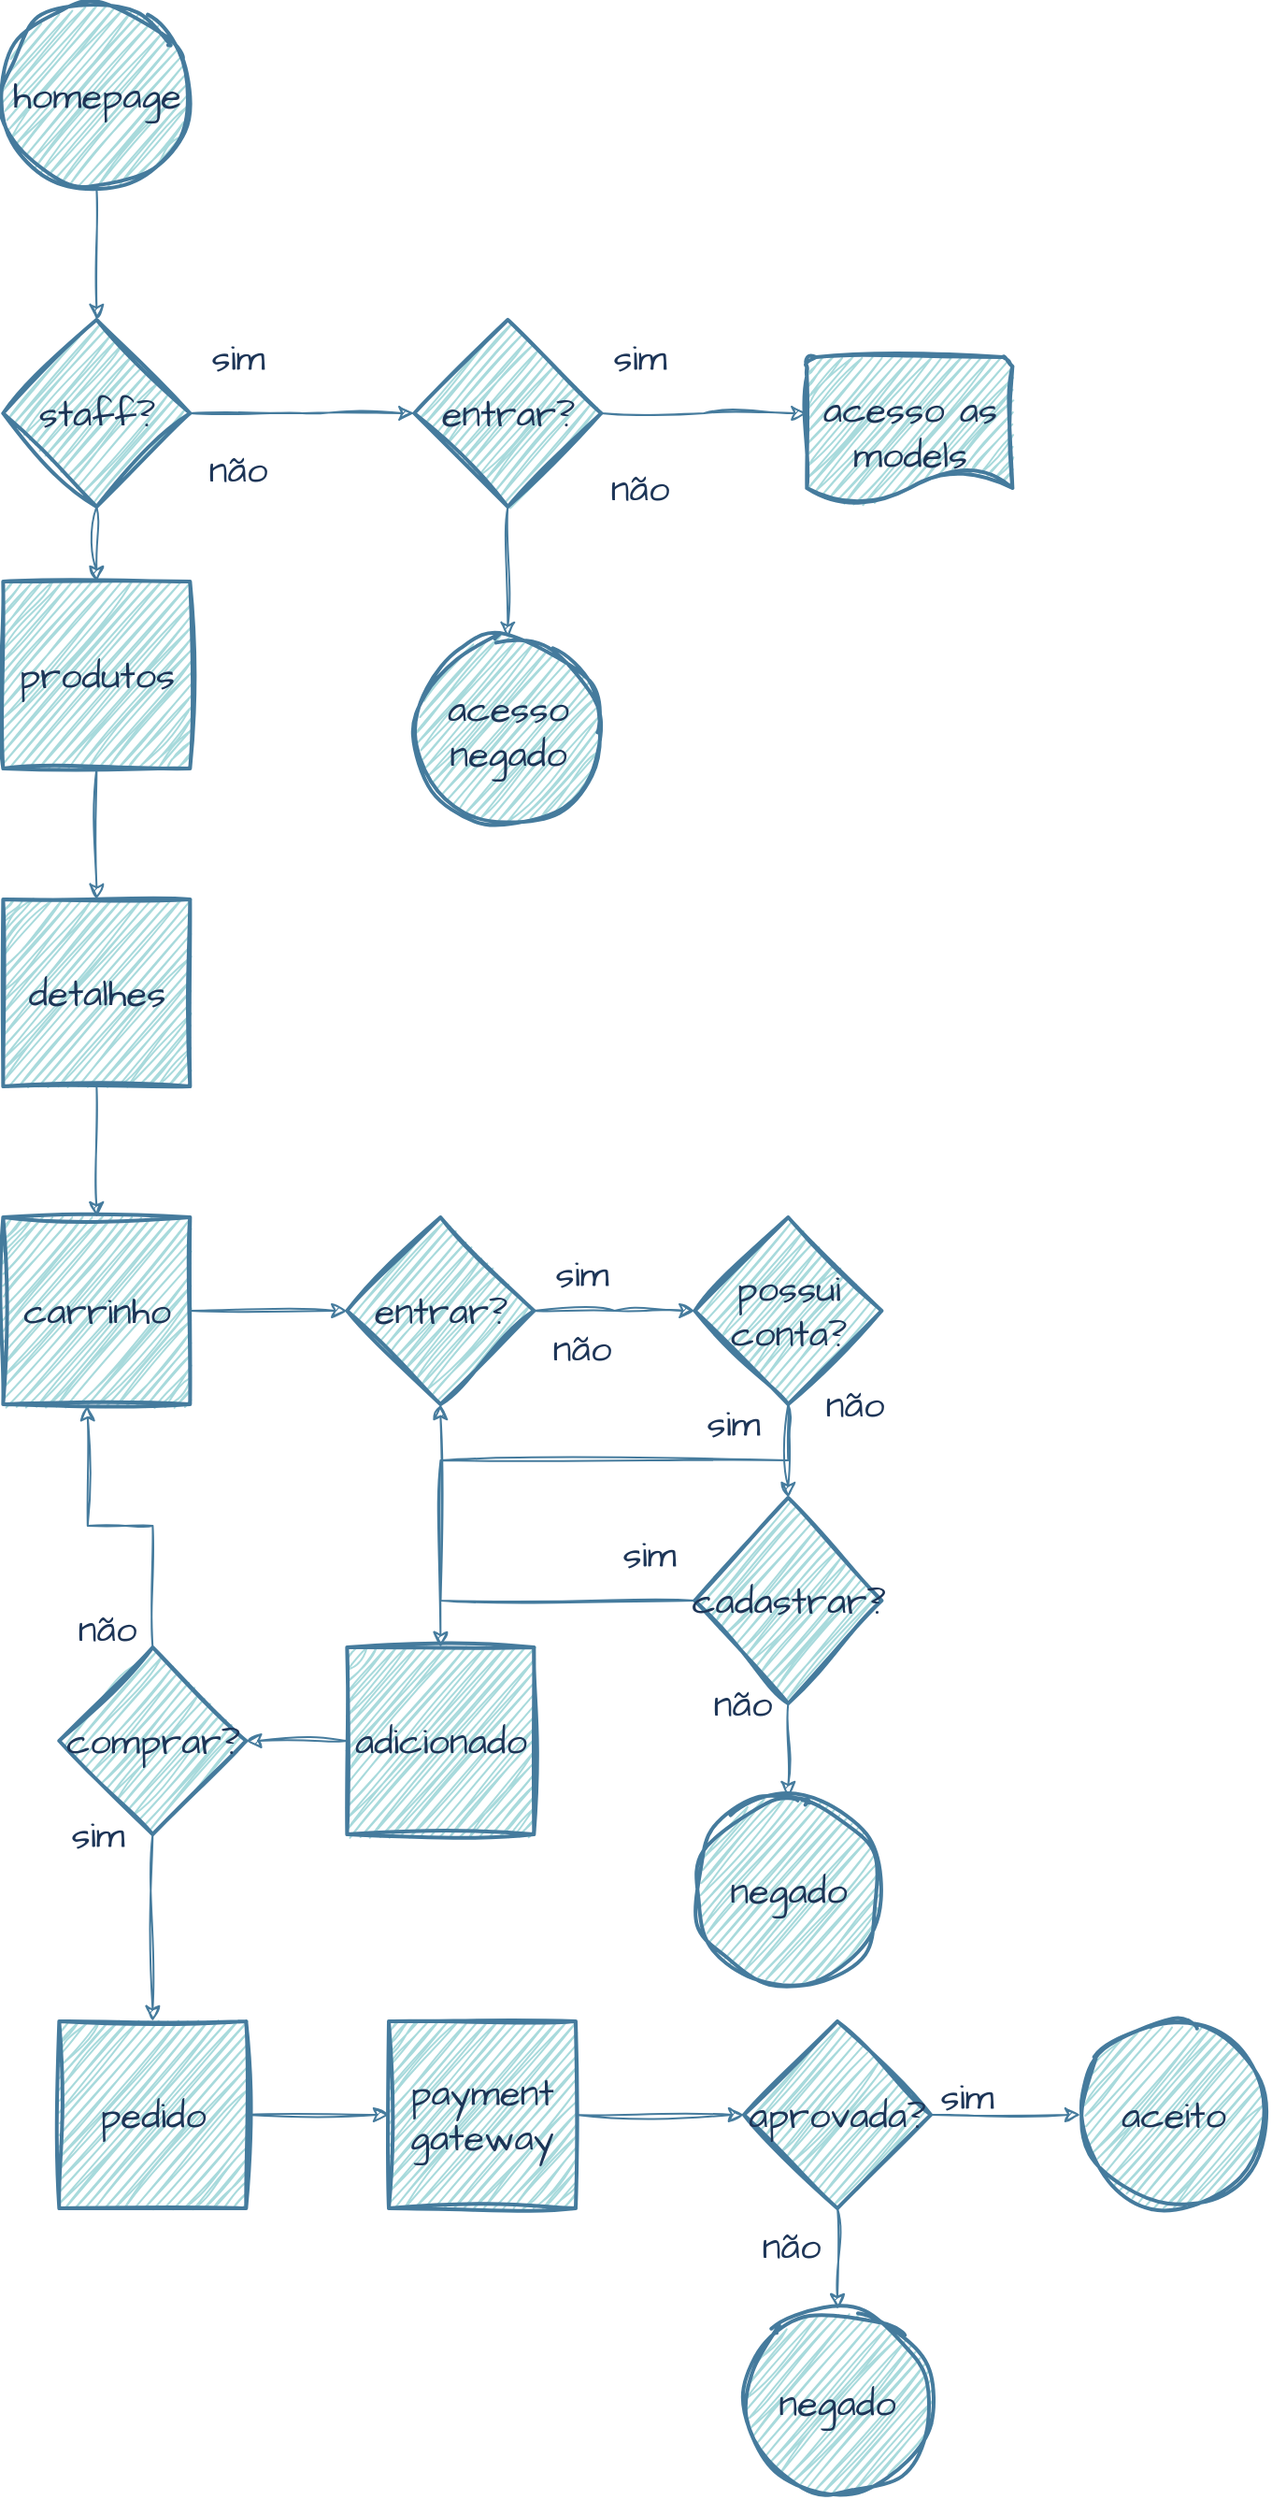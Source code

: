 <mxfile version="21.1.1" type="device">
  <diagram name="Página-1" id="Mz2eKGDy5XueTAhnOjeY">
    <mxGraphModel dx="1589" dy="713" grid="1" gridSize="10" guides="1" tooltips="1" connect="1" arrows="1" fold="1" page="1" pageScale="1" pageWidth="827" pageHeight="1169" math="0" shadow="0">
      <root>
        <mxCell id="0" />
        <mxCell id="1" parent="0" />
        <mxCell id="Qtos2xlBmfsAVb4Vm2zt-3" style="edgeStyle=orthogonalEdgeStyle;rounded=0;hachureGap=4;orthogonalLoop=1;jettySize=auto;html=1;exitX=0.5;exitY=1;exitDx=0;exitDy=0;exitPerimeter=0;entryX=0.5;entryY=0;entryDx=0;entryDy=0;entryPerimeter=0;fontFamily=Architects Daughter;fontSource=https%3A%2F%2Ffonts.googleapis.com%2Fcss%3Ffamily%3DArchitects%2BDaughter;fontSize=16;sketch=1;curveFitting=1;jiggle=2;labelBackgroundColor=none;strokeColor=#457B9D;fontColor=default;" parent="1" source="Qtos2xlBmfsAVb4Vm2zt-1" target="Qtos2xlBmfsAVb4Vm2zt-2" edge="1">
          <mxGeometry relative="1" as="geometry" />
        </mxCell>
        <mxCell id="Qtos2xlBmfsAVb4Vm2zt-1" value="homepage" style="strokeWidth=2;html=1;shape=mxgraph.flowchart.start_2;whiteSpace=wrap;hachureGap=4;fontFamily=Architects Daughter;fontSource=https%3A%2F%2Ffonts.googleapis.com%2Fcss%3Ffamily%3DArchitects%2BDaughter;fontSize=20;rounded=0;sketch=1;curveFitting=1;jiggle=2;labelBackgroundColor=none;fillColor=#A8DADC;strokeColor=#457B9D;fontColor=#1D3557;" parent="1" vertex="1">
          <mxGeometry x="123.67" y="520" width="100" height="100" as="geometry" />
        </mxCell>
        <mxCell id="Qtos2xlBmfsAVb4Vm2zt-7" style="edgeStyle=orthogonalEdgeStyle;rounded=0;hachureGap=4;orthogonalLoop=1;jettySize=auto;html=1;exitX=1;exitY=0.5;exitDx=0;exitDy=0;exitPerimeter=0;fontFamily=Architects Daughter;fontSource=https%3A%2F%2Ffonts.googleapis.com%2Fcss%3Ffamily%3DArchitects%2BDaughter;fontSize=16;sketch=1;curveFitting=1;jiggle=2;labelBackgroundColor=none;strokeColor=#457B9D;fontColor=default;" parent="1" source="Qtos2xlBmfsAVb4Vm2zt-2" edge="1">
          <mxGeometry relative="1" as="geometry">
            <mxPoint x="343.67" y="740" as="targetPoint" />
          </mxGeometry>
        </mxCell>
        <mxCell id="Qtos2xlBmfsAVb4Vm2zt-20" style="edgeStyle=orthogonalEdgeStyle;rounded=0;hachureGap=4;orthogonalLoop=1;jettySize=auto;html=1;exitX=0.5;exitY=1;exitDx=0;exitDy=0;exitPerimeter=0;entryX=0.5;entryY=0;entryDx=0;entryDy=0;fontFamily=Architects Daughter;fontSource=https%3A%2F%2Ffonts.googleapis.com%2Fcss%3Ffamily%3DArchitects%2BDaughter;fontSize=16;sketch=1;curveFitting=1;jiggle=2;labelBackgroundColor=none;strokeColor=#457B9D;fontColor=default;" parent="1" source="Qtos2xlBmfsAVb4Vm2zt-2" target="Qtos2xlBmfsAVb4Vm2zt-19" edge="1">
          <mxGeometry relative="1" as="geometry" />
        </mxCell>
        <mxCell id="Qtos2xlBmfsAVb4Vm2zt-2" value="staff?" style="strokeWidth=2;html=1;shape=mxgraph.flowchart.decision;whiteSpace=wrap;hachureGap=4;fontFamily=Architects Daughter;fontSource=https%3A%2F%2Ffonts.googleapis.com%2Fcss%3Ffamily%3DArchitects%2BDaughter;fontSize=20;rounded=0;sketch=1;curveFitting=1;jiggle=2;labelBackgroundColor=none;fillColor=#A8DADC;strokeColor=#457B9D;fontColor=#1D3557;" parent="1" vertex="1">
          <mxGeometry x="123.67" y="690" width="100" height="100" as="geometry" />
        </mxCell>
        <mxCell id="Qtos2xlBmfsAVb4Vm2zt-4" value="sim" style="text;html=1;align=center;verticalAlign=middle;resizable=0;points=[];autosize=1;strokeColor=none;fillColor=none;fontSize=20;fontFamily=Architects Daughter;rounded=0;sketch=1;curveFitting=1;jiggle=2;labelBackgroundColor=none;fontColor=#1D3557;" parent="1" vertex="1">
          <mxGeometry x="223.67" y="690" width="50" height="40" as="geometry" />
        </mxCell>
        <mxCell id="Qtos2xlBmfsAVb4Vm2zt-5" value="não" style="text;html=1;align=center;verticalAlign=middle;resizable=0;points=[];autosize=1;strokeColor=none;fillColor=none;fontSize=20;fontFamily=Architects Daughter;rounded=0;sketch=1;curveFitting=1;jiggle=2;labelBackgroundColor=none;fontColor=#1D3557;" parent="1" vertex="1">
          <mxGeometry x="223.67" y="750" width="50" height="40" as="geometry" />
        </mxCell>
        <mxCell id="Qtos2xlBmfsAVb4Vm2zt-13" style="edgeStyle=orthogonalEdgeStyle;rounded=0;hachureGap=4;orthogonalLoop=1;jettySize=auto;html=1;exitX=1;exitY=0.5;exitDx=0;exitDy=0;exitPerimeter=0;fontFamily=Architects Daughter;fontSource=https%3A%2F%2Ffonts.googleapis.com%2Fcss%3Ffamily%3DArchitects%2BDaughter;fontSize=16;sketch=1;curveFitting=1;jiggle=2;labelBackgroundColor=none;strokeColor=#457B9D;fontColor=default;" parent="1" source="Qtos2xlBmfsAVb4Vm2zt-10" edge="1">
          <mxGeometry relative="1" as="geometry">
            <mxPoint x="553.67" y="740" as="targetPoint" />
          </mxGeometry>
        </mxCell>
        <mxCell id="Qtos2xlBmfsAVb4Vm2zt-16" style="edgeStyle=orthogonalEdgeStyle;rounded=0;hachureGap=4;orthogonalLoop=1;jettySize=auto;html=1;exitX=0.5;exitY=1;exitDx=0;exitDy=0;exitPerimeter=0;fontFamily=Architects Daughter;fontSource=https%3A%2F%2Ffonts.googleapis.com%2Fcss%3Ffamily%3DArchitects%2BDaughter;fontSize=16;sketch=1;curveFitting=1;jiggle=2;labelBackgroundColor=none;strokeColor=#457B9D;fontColor=default;" parent="1" source="Qtos2xlBmfsAVb4Vm2zt-10" target="Qtos2xlBmfsAVb4Vm2zt-17" edge="1">
          <mxGeometry relative="1" as="geometry">
            <mxPoint x="393.773" y="860" as="targetPoint" />
          </mxGeometry>
        </mxCell>
        <mxCell id="Qtos2xlBmfsAVb4Vm2zt-10" value="entrar?" style="strokeWidth=2;html=1;shape=mxgraph.flowchart.decision;whiteSpace=wrap;hachureGap=4;fontFamily=Architects Daughter;fontSource=https%3A%2F%2Ffonts.googleapis.com%2Fcss%3Ffamily%3DArchitects%2BDaughter;fontSize=20;rounded=0;sketch=1;curveFitting=1;jiggle=2;labelBackgroundColor=none;fillColor=#A8DADC;strokeColor=#457B9D;fontColor=#1D3557;" parent="1" vertex="1">
          <mxGeometry x="343.67" y="690" width="100" height="100" as="geometry" />
        </mxCell>
        <mxCell id="Qtos2xlBmfsAVb4Vm2zt-11" value="sim" style="text;html=1;align=center;verticalAlign=middle;resizable=0;points=[];autosize=1;strokeColor=none;fillColor=none;fontSize=20;fontFamily=Architects Daughter;rounded=0;sketch=1;curveFitting=1;jiggle=2;labelBackgroundColor=none;fontColor=#1D3557;" parent="1" vertex="1">
          <mxGeometry x="438.67" y="690" width="50" height="40" as="geometry" />
        </mxCell>
        <mxCell id="Qtos2xlBmfsAVb4Vm2zt-12" value="não" style="text;html=1;align=center;verticalAlign=middle;resizable=0;points=[];autosize=1;strokeColor=none;fillColor=none;fontSize=20;fontFamily=Architects Daughter;rounded=0;sketch=1;curveFitting=1;jiggle=2;labelBackgroundColor=none;fontColor=#1D3557;" parent="1" vertex="1">
          <mxGeometry x="438.67" y="760" width="50" height="40" as="geometry" />
        </mxCell>
        <mxCell id="Qtos2xlBmfsAVb4Vm2zt-15" value="acesso as models" style="strokeWidth=2;html=1;shape=mxgraph.flowchart.document2;whiteSpace=wrap;size=0.25;hachureGap=4;fontFamily=Architects Daughter;fontSource=https%3A%2F%2Ffonts.googleapis.com%2Fcss%3Ffamily%3DArchitects%2BDaughter;fontSize=20;rounded=0;sketch=1;curveFitting=1;jiggle=2;labelBackgroundColor=none;fillColor=#A8DADC;strokeColor=#457B9D;fontColor=#1D3557;" parent="1" vertex="1">
          <mxGeometry x="553.67" y="710" width="110" height="80" as="geometry" />
        </mxCell>
        <mxCell id="Qtos2xlBmfsAVb4Vm2zt-17" value="acesso negado" style="strokeWidth=2;html=1;shape=mxgraph.flowchart.start_2;whiteSpace=wrap;hachureGap=4;fontFamily=Architects Daughter;fontSource=https%3A%2F%2Ffonts.googleapis.com%2Fcss%3Ffamily%3DArchitects%2BDaughter;fontSize=20;rounded=0;sketch=1;curveFitting=1;jiggle=2;labelBackgroundColor=none;fillColor=#A8DADC;strokeColor=#457B9D;fontColor=#1D3557;" parent="1" vertex="1">
          <mxGeometry x="343.673" y="860" width="100" height="100" as="geometry" />
        </mxCell>
        <mxCell id="Qtos2xlBmfsAVb4Vm2zt-23" style="edgeStyle=orthogonalEdgeStyle;rounded=0;hachureGap=4;orthogonalLoop=1;jettySize=auto;html=1;exitX=0.5;exitY=1;exitDx=0;exitDy=0;fontFamily=Architects Daughter;fontSource=https%3A%2F%2Ffonts.googleapis.com%2Fcss%3Ffamily%3DArchitects%2BDaughter;fontSize=16;sketch=1;curveFitting=1;jiggle=2;labelBackgroundColor=none;strokeColor=#457B9D;fontColor=default;" parent="1" source="Qtos2xlBmfsAVb4Vm2zt-19" target="Qtos2xlBmfsAVb4Vm2zt-24" edge="1">
          <mxGeometry relative="1" as="geometry">
            <mxPoint x="174.003" y="1010" as="targetPoint" />
          </mxGeometry>
        </mxCell>
        <mxCell id="Qtos2xlBmfsAVb4Vm2zt-19" value="produtos" style="rounded=0;whiteSpace=wrap;html=1;absoluteArcSize=1;arcSize=14;strokeWidth=2;hachureGap=4;fontFamily=Architects Daughter;fontSource=https%3A%2F%2Ffonts.googleapis.com%2Fcss%3Ffamily%3DArchitects%2BDaughter;fontSize=20;sketch=1;curveFitting=1;jiggle=2;labelBackgroundColor=none;fillColor=#A8DADC;strokeColor=#457B9D;fontColor=#1D3557;" parent="1" vertex="1">
          <mxGeometry x="123.67" y="830" width="100" height="100" as="geometry" />
        </mxCell>
        <mxCell id="Qtos2xlBmfsAVb4Vm2zt-25" style="edgeStyle=orthogonalEdgeStyle;rounded=0;hachureGap=4;orthogonalLoop=1;jettySize=auto;html=1;exitX=0.5;exitY=1;exitDx=0;exitDy=0;fontFamily=Architects Daughter;fontSource=https%3A%2F%2Ffonts.googleapis.com%2Fcss%3Ffamily%3DArchitects%2BDaughter;fontSize=16;sketch=1;curveFitting=1;jiggle=2;labelBackgroundColor=none;strokeColor=#457B9D;fontColor=default;" parent="1" source="Qtos2xlBmfsAVb4Vm2zt-24" target="Qtos2xlBmfsAVb4Vm2zt-26" edge="1">
          <mxGeometry relative="1" as="geometry">
            <mxPoint x="173.773" y="1160" as="targetPoint" />
          </mxGeometry>
        </mxCell>
        <mxCell id="Qtos2xlBmfsAVb4Vm2zt-24" value="detalhes" style="rounded=0;whiteSpace=wrap;html=1;absoluteArcSize=1;arcSize=14;strokeWidth=2;hachureGap=4;fontFamily=Architects Daughter;fontSource=https%3A%2F%2Ffonts.googleapis.com%2Fcss%3Ffamily%3DArchitects%2BDaughter;fontSize=20;sketch=1;curveFitting=1;jiggle=2;labelBackgroundColor=none;fillColor=#A8DADC;strokeColor=#457B9D;fontColor=#1D3557;" parent="1" vertex="1">
          <mxGeometry x="123.673" y="1000" width="100" height="100" as="geometry" />
        </mxCell>
        <mxCell id="Qtos2xlBmfsAVb4Vm2zt-28" style="edgeStyle=orthogonalEdgeStyle;rounded=0;hachureGap=4;orthogonalLoop=1;jettySize=auto;html=1;entryX=0;entryY=0.5;entryDx=0;entryDy=0;entryPerimeter=0;fontFamily=Architects Daughter;fontSource=https%3A%2F%2Ffonts.googleapis.com%2Fcss%3Ffamily%3DArchitects%2BDaughter;fontSize=16;sketch=1;curveFitting=1;jiggle=2;labelBackgroundColor=none;strokeColor=#457B9D;fontColor=default;" parent="1" source="Qtos2xlBmfsAVb4Vm2zt-26" target="Qtos2xlBmfsAVb4Vm2zt-27" edge="1">
          <mxGeometry relative="1" as="geometry" />
        </mxCell>
        <mxCell id="Qtos2xlBmfsAVb4Vm2zt-26" value="carrinho" style="rounded=0;whiteSpace=wrap;html=1;absoluteArcSize=1;arcSize=14;strokeWidth=2;hachureGap=4;fontFamily=Architects Daughter;fontSource=https%3A%2F%2Ffonts.googleapis.com%2Fcss%3Ffamily%3DArchitects%2BDaughter;fontSize=20;sketch=1;curveFitting=1;jiggle=2;labelBackgroundColor=none;fillColor=#A8DADC;strokeColor=#457B9D;fontColor=#1D3557;" parent="1" vertex="1">
          <mxGeometry x="123.673" y="1170" width="100" height="100" as="geometry" />
        </mxCell>
        <mxCell id="Qtos2xlBmfsAVb4Vm2zt-29" style="edgeStyle=orthogonalEdgeStyle;rounded=0;hachureGap=4;orthogonalLoop=1;jettySize=auto;html=1;fontFamily=Architects Daughter;fontSource=https%3A%2F%2Ffonts.googleapis.com%2Fcss%3Ffamily%3DArchitects%2BDaughter;fontSize=16;sketch=1;curveFitting=1;jiggle=2;labelBackgroundColor=none;strokeColor=#457B9D;fontColor=default;" parent="1" source="Qtos2xlBmfsAVb4Vm2zt-27" edge="1">
          <mxGeometry relative="1" as="geometry">
            <mxPoint x="493.67" y="1220" as="targetPoint" />
          </mxGeometry>
        </mxCell>
        <mxCell id="Qtos2xlBmfsAVb4Vm2zt-27" value="entrar?" style="strokeWidth=2;html=1;shape=mxgraph.flowchart.decision;whiteSpace=wrap;hachureGap=4;fontFamily=Architects Daughter;fontSource=https%3A%2F%2Ffonts.googleapis.com%2Fcss%3Ffamily%3DArchitects%2BDaughter;fontSize=20;rounded=0;sketch=1;curveFitting=1;jiggle=2;labelBackgroundColor=none;fillColor=#A8DADC;strokeColor=#457B9D;fontColor=#1D3557;" parent="1" vertex="1">
          <mxGeometry x="307.67" y="1170" width="100" height="100" as="geometry" />
        </mxCell>
        <mxCell id="Qtos2xlBmfsAVb4Vm2zt-30" value="sim" style="text;html=1;align=center;verticalAlign=middle;resizable=0;points=[];autosize=1;strokeColor=none;fillColor=none;fontSize=20;fontFamily=Architects Daughter;rounded=0;sketch=1;curveFitting=1;jiggle=2;labelBackgroundColor=none;fontColor=#1D3557;" parent="1" vertex="1">
          <mxGeometry x="407.67" y="1180" width="50" height="40" as="geometry" />
        </mxCell>
        <mxCell id="Qtos2xlBmfsAVb4Vm2zt-31" value="não" style="text;html=1;align=center;verticalAlign=middle;resizable=0;points=[];autosize=1;strokeColor=none;fillColor=none;fontSize=20;fontFamily=Architects Daughter;rounded=0;sketch=1;curveFitting=1;jiggle=2;labelBackgroundColor=none;fontColor=#1D3557;" parent="1" vertex="1">
          <mxGeometry x="407.67" y="1220" width="50" height="40" as="geometry" />
        </mxCell>
        <mxCell id="Qtos2xlBmfsAVb4Vm2zt-37" style="edgeStyle=orthogonalEdgeStyle;rounded=0;hachureGap=4;orthogonalLoop=1;jettySize=auto;html=1;exitX=0.5;exitY=1;exitDx=0;exitDy=0;exitPerimeter=0;fontFamily=Architects Daughter;fontSource=https%3A%2F%2Ffonts.googleapis.com%2Fcss%3Ffamily%3DArchitects%2BDaughter;fontSize=16;sketch=1;curveFitting=1;jiggle=2;labelBackgroundColor=none;strokeColor=#457B9D;fontColor=default;" parent="1" source="Qtos2xlBmfsAVb4Vm2zt-33" target="Qtos2xlBmfsAVb4Vm2zt-38" edge="1">
          <mxGeometry relative="1" as="geometry">
            <mxPoint x="543.67" y="1340" as="targetPoint" />
          </mxGeometry>
        </mxCell>
        <mxCell id="kjOQm5g4PsryYHOojwrL-9" style="edgeStyle=orthogonalEdgeStyle;rounded=0;sketch=1;hachureGap=4;jiggle=2;curveFitting=1;orthogonalLoop=1;jettySize=auto;html=1;exitX=0.5;exitY=1;exitDx=0;exitDy=0;exitPerimeter=0;entryX=0.5;entryY=0;entryDx=0;entryDy=0;fontFamily=Architects Daughter;fontSource=https%3A%2F%2Ffonts.googleapis.com%2Fcss%3Ffamily%3DArchitects%2BDaughter;fontSize=16;labelBackgroundColor=none;strokeColor=#457B9D;fillColor=#e51400;" parent="1" source="Qtos2xlBmfsAVb4Vm2zt-33" target="Qtos2xlBmfsAVb4Vm2zt-49" edge="1">
          <mxGeometry relative="1" as="geometry">
            <Array as="points">
              <mxPoint x="543.67" y="1300" />
              <mxPoint x="357.67" y="1300" />
            </Array>
          </mxGeometry>
        </mxCell>
        <mxCell id="Qtos2xlBmfsAVb4Vm2zt-33" value="possui conta?" style="strokeWidth=2;html=1;shape=mxgraph.flowchart.decision;whiteSpace=wrap;hachureGap=4;fontFamily=Architects Daughter;fontSource=https%3A%2F%2Ffonts.googleapis.com%2Fcss%3Ffamily%3DArchitects%2BDaughter;fontSize=20;rounded=0;sketch=1;curveFitting=1;jiggle=2;labelBackgroundColor=none;fillColor=#A8DADC;strokeColor=#457B9D;fontColor=#1D3557;" parent="1" vertex="1">
          <mxGeometry x="493.67" y="1170" width="100" height="100" as="geometry" />
        </mxCell>
        <mxCell id="Qtos2xlBmfsAVb4Vm2zt-35" value="não" style="text;html=1;align=center;verticalAlign=middle;resizable=0;points=[];autosize=1;strokeColor=none;fillColor=none;fontSize=20;fontFamily=Architects Daughter;rounded=0;sketch=1;curveFitting=1;jiggle=2;labelBackgroundColor=none;fontColor=#1D3557;" parent="1" vertex="1">
          <mxGeometry x="553.67" y="1250" width="50" height="40" as="geometry" />
        </mxCell>
        <mxCell id="kjOQm5g4PsryYHOojwrL-8" style="edgeStyle=orthogonalEdgeStyle;rounded=0;sketch=1;hachureGap=4;jiggle=2;curveFitting=1;orthogonalLoop=1;jettySize=auto;html=1;exitX=0.5;exitY=1;exitDx=0;exitDy=0;exitPerimeter=0;entryX=0.5;entryY=0;entryDx=0;entryDy=0;entryPerimeter=0;fontFamily=Architects Daughter;fontSource=https%3A%2F%2Ffonts.googleapis.com%2Fcss%3Ffamily%3DArchitects%2BDaughter;fontSize=16;labelBackgroundColor=none;strokeColor=#457B9D;" parent="1" source="Qtos2xlBmfsAVb4Vm2zt-38" target="Qtos2xlBmfsAVb4Vm2zt-45" edge="1">
          <mxGeometry relative="1" as="geometry" />
        </mxCell>
        <mxCell id="kjOQm5g4PsryYHOojwrL-12" style="edgeStyle=orthogonalEdgeStyle;rounded=0;sketch=1;hachureGap=4;jiggle=2;curveFitting=1;orthogonalLoop=1;jettySize=auto;html=1;exitX=0;exitY=0.5;exitDx=0;exitDy=0;exitPerimeter=0;entryX=0.5;entryY=1;entryDx=0;entryDy=0;entryPerimeter=0;fontFamily=Architects Daughter;fontSource=https%3A%2F%2Ffonts.googleapis.com%2Fcss%3Ffamily%3DArchitects%2BDaughter;fontSize=16;labelBackgroundColor=none;strokeColor=#457B9D;fillColor=#60a917;" parent="1" source="Qtos2xlBmfsAVb4Vm2zt-38" target="Qtos2xlBmfsAVb4Vm2zt-27" edge="1">
          <mxGeometry relative="1" as="geometry" />
        </mxCell>
        <mxCell id="Qtos2xlBmfsAVb4Vm2zt-38" value="cadastrar?" style="strokeWidth=2;html=1;shape=mxgraph.flowchart.decision;whiteSpace=wrap;hachureGap=4;fontFamily=Architects Daughter;fontSource=https%3A%2F%2Ffonts.googleapis.com%2Fcss%3Ffamily%3DArchitects%2BDaughter;fontSize=20;rounded=0;sketch=1;curveFitting=1;jiggle=2;labelBackgroundColor=none;fillColor=#A8DADC;strokeColor=#457B9D;fontColor=#1D3557;" parent="1" vertex="1">
          <mxGeometry x="493.67" y="1320" width="100" height="110" as="geometry" />
        </mxCell>
        <mxCell id="Qtos2xlBmfsAVb4Vm2zt-39" value="sim" style="text;html=1;align=center;verticalAlign=middle;resizable=0;points=[];autosize=1;strokeColor=none;fillColor=none;fontSize=20;fontFamily=Architects Daughter;rounded=0;sketch=1;curveFitting=1;jiggle=2;labelBackgroundColor=none;fontColor=#1D3557;" parent="1" vertex="1">
          <mxGeometry x="443.67" y="1330" width="50" height="40" as="geometry" />
        </mxCell>
        <mxCell id="Qtos2xlBmfsAVb4Vm2zt-40" value="não" style="text;html=1;align=center;verticalAlign=middle;resizable=0;points=[];autosize=1;strokeColor=none;fillColor=none;fontSize=20;fontFamily=Architects Daughter;rounded=0;sketch=1;curveFitting=1;jiggle=2;labelBackgroundColor=none;fontColor=#1D3557;" parent="1" vertex="1">
          <mxGeometry x="493.67" y="1410" width="50" height="40" as="geometry" />
        </mxCell>
        <mxCell id="Qtos2xlBmfsAVb4Vm2zt-45" value="negado" style="strokeWidth=2;html=1;shape=mxgraph.flowchart.start_2;whiteSpace=wrap;hachureGap=4;fontFamily=Architects Daughter;fontSource=https%3A%2F%2Ffonts.googleapis.com%2Fcss%3Ffamily%3DArchitects%2BDaughter;fontSize=20;rounded=0;sketch=1;curveFitting=1;jiggle=2;labelBackgroundColor=none;fillColor=#A8DADC;strokeColor=#457B9D;fontColor=#1D3557;" parent="1" vertex="1">
          <mxGeometry x="493.67" y="1480" width="100" height="100" as="geometry" />
        </mxCell>
        <mxCell id="Qtos2xlBmfsAVb4Vm2zt-48" value="sim" style="text;html=1;align=center;verticalAlign=middle;resizable=0;points=[];autosize=1;strokeColor=none;fillColor=none;fontSize=20;fontFamily=Architects Daughter;rounded=0;sketch=1;curveFitting=1;jiggle=2;labelBackgroundColor=none;fontColor=#1D3557;" parent="1" vertex="1">
          <mxGeometry x="488.67" y="1260" width="50" height="40" as="geometry" />
        </mxCell>
        <mxCell id="kjOQm5g4PsryYHOojwrL-15" style="edgeStyle=orthogonalEdgeStyle;rounded=0;sketch=1;hachureGap=4;jiggle=2;curveFitting=1;orthogonalLoop=1;jettySize=auto;html=1;exitX=0;exitY=0.5;exitDx=0;exitDy=0;fontFamily=Architects Daughter;fontSource=https%3A%2F%2Ffonts.googleapis.com%2Fcss%3Ffamily%3DArchitects%2BDaughter;fontSize=16;entryX=1;entryY=0.5;entryDx=0;entryDy=0;entryPerimeter=0;labelBackgroundColor=none;strokeColor=#457B9D;" parent="1" source="Qtos2xlBmfsAVb4Vm2zt-49" target="Qtos2xlBmfsAVb4Vm2zt-53" edge="1">
          <mxGeometry relative="1" as="geometry">
            <mxPoint x="263.67" y="1449.8" as="targetPoint" />
          </mxGeometry>
        </mxCell>
        <mxCell id="Qtos2xlBmfsAVb4Vm2zt-49" value="adicionado" style="rounded=0;whiteSpace=wrap;html=1;absoluteArcSize=1;arcSize=14;strokeWidth=2;hachureGap=4;fontFamily=Architects Daughter;fontSource=https%3A%2F%2Ffonts.googleapis.com%2Fcss%3Ffamily%3DArchitects%2BDaughter;fontSize=20;sketch=1;curveFitting=1;jiggle=2;labelBackgroundColor=none;fillColor=#A8DADC;strokeColor=#457B9D;fontColor=#1D3557;" parent="1" vertex="1">
          <mxGeometry x="307.67" y="1400" width="100" height="100" as="geometry" />
        </mxCell>
        <mxCell id="Qtos2xlBmfsAVb4Vm2zt-65" style="edgeStyle=orthogonalEdgeStyle;rounded=0;hachureGap=4;orthogonalLoop=1;jettySize=auto;html=1;exitX=0.5;exitY=0;exitDx=0;exitDy=0;exitPerimeter=0;entryX=0.452;entryY=1.006;entryDx=0;entryDy=0;entryPerimeter=0;fontFamily=Architects Daughter;fontSource=https%3A%2F%2Ffonts.googleapis.com%2Fcss%3Ffamily%3DArchitects%2BDaughter;fontSize=16;sketch=1;curveFitting=1;jiggle=2;labelBackgroundColor=none;strokeColor=#457B9D;fontColor=default;" parent="1" source="Qtos2xlBmfsAVb4Vm2zt-53" target="Qtos2xlBmfsAVb4Vm2zt-26" edge="1">
          <mxGeometry relative="1" as="geometry" />
        </mxCell>
        <mxCell id="kjOQm5g4PsryYHOojwrL-1" style="edgeStyle=orthogonalEdgeStyle;rounded=0;sketch=1;hachureGap=4;jiggle=2;curveFitting=1;orthogonalLoop=1;jettySize=auto;html=1;exitX=0.5;exitY=1;exitDx=0;exitDy=0;exitPerimeter=0;fontFamily=Architects Daughter;fontSource=https%3A%2F%2Ffonts.googleapis.com%2Fcss%3Ffamily%3DArchitects%2BDaughter;fontSize=16;entryX=0.5;entryY=0;entryDx=0;entryDy=0;labelBackgroundColor=none;strokeColor=#457B9D;" parent="1" source="Qtos2xlBmfsAVb4Vm2zt-53" target="oPrnUFa85wtsExLWkwy3-4" edge="1">
          <mxGeometry relative="1" as="geometry">
            <mxPoint x="113.376" y="1590" as="targetPoint" />
          </mxGeometry>
        </mxCell>
        <mxCell id="Qtos2xlBmfsAVb4Vm2zt-53" value="comprar?" style="strokeWidth=2;html=1;shape=mxgraph.flowchart.decision;whiteSpace=wrap;hachureGap=4;fontFamily=Architects Daughter;fontSource=https%3A%2F%2Ffonts.googleapis.com%2Fcss%3Ffamily%3DArchitects%2BDaughter;fontSize=20;rounded=0;sketch=1;curveFitting=1;jiggle=2;labelBackgroundColor=none;fillColor=#A8DADC;strokeColor=#457B9D;fontColor=#1D3557;" parent="1" vertex="1">
          <mxGeometry x="153.67" y="1400" width="100" height="100" as="geometry" />
        </mxCell>
        <mxCell id="Qtos2xlBmfsAVb4Vm2zt-55" value="sim" style="text;html=1;align=center;verticalAlign=middle;resizable=0;points=[];autosize=1;strokeColor=none;fillColor=none;fontSize=20;fontFamily=Architects Daughter;rounded=0;sketch=1;curveFitting=1;jiggle=2;labelBackgroundColor=none;fontColor=#1D3557;" parent="1" vertex="1">
          <mxGeometry x="148.67" y="1480" width="50" height="40" as="geometry" />
        </mxCell>
        <mxCell id="Qtos2xlBmfsAVb4Vm2zt-56" value="não" style="text;html=1;align=center;verticalAlign=middle;resizable=0;points=[];autosize=1;strokeColor=none;fillColor=none;fontSize=20;fontFamily=Architects Daughter;rounded=0;sketch=1;curveFitting=1;jiggle=2;labelBackgroundColor=none;fontColor=#1D3557;" parent="1" vertex="1">
          <mxGeometry x="153.67" y="1370" width="50" height="40" as="geometry" />
        </mxCell>
        <mxCell id="oPrnUFa85wtsExLWkwy3-10" value="" style="edgeStyle=orthogonalEdgeStyle;rounded=0;sketch=1;hachureGap=4;jiggle=2;curveFitting=1;orthogonalLoop=1;jettySize=auto;html=1;fontFamily=Architects Daughter;fontSource=https%3A%2F%2Ffonts.googleapis.com%2Fcss%3Ffamily%3DArchitects%2BDaughter;fontSize=16;entryX=0;entryY=0.5;entryDx=0;entryDy=0;entryPerimeter=0;labelBackgroundColor=none;strokeColor=#457B9D;" edge="1" parent="1" source="Qtos2xlBmfsAVb4Vm2zt-58" target="Qtos2xlBmfsAVb4Vm2zt-59">
          <mxGeometry relative="1" as="geometry" />
        </mxCell>
        <mxCell id="Qtos2xlBmfsAVb4Vm2zt-58" value="payment gateway" style="rounded=0;whiteSpace=wrap;html=1;absoluteArcSize=1;arcSize=14;strokeWidth=2;hachureGap=4;fontFamily=Architects Daughter;fontSource=https%3A%2F%2Ffonts.googleapis.com%2Fcss%3Ffamily%3DArchitects%2BDaughter;fontSize=20;sketch=1;curveFitting=1;jiggle=2;labelBackgroundColor=none;fillColor=#A8DADC;strokeColor=#457B9D;fontColor=#1D3557;" parent="1" vertex="1">
          <mxGeometry x="330" y="1600.003" width="100" height="100" as="geometry" />
        </mxCell>
        <mxCell id="kjOQm5g4PsryYHOojwrL-5" style="edgeStyle=orthogonalEdgeStyle;rounded=0;sketch=1;hachureGap=4;jiggle=2;curveFitting=1;orthogonalLoop=1;jettySize=auto;html=1;exitX=1;exitY=0.5;exitDx=0;exitDy=0;exitPerimeter=0;fontFamily=Architects Daughter;fontSource=https%3A%2F%2Ffonts.googleapis.com%2Fcss%3Ffamily%3DArchitects%2BDaughter;fontSize=16;labelBackgroundColor=none;strokeColor=#457B9D;entryX=0;entryY=0.5;entryDx=0;entryDy=0;entryPerimeter=0;" parent="1" source="Qtos2xlBmfsAVb4Vm2zt-59" edge="1" target="oPrnUFa85wtsExLWkwy3-6">
          <mxGeometry relative="1" as="geometry">
            <mxPoint x="623.67" y="1640" as="targetPoint" />
          </mxGeometry>
        </mxCell>
        <mxCell id="oPrnUFa85wtsExLWkwy3-12" style="edgeStyle=orthogonalEdgeStyle;rounded=0;sketch=1;hachureGap=4;jiggle=2;curveFitting=1;orthogonalLoop=1;jettySize=auto;html=1;exitX=0.5;exitY=1;exitDx=0;exitDy=0;exitPerimeter=0;entryX=0.5;entryY=0;entryDx=0;entryDy=0;entryPerimeter=0;fontFamily=Architects Daughter;fontSource=https%3A%2F%2Ffonts.googleapis.com%2Fcss%3Ffamily%3DArchitects%2BDaughter;fontSize=16;labelBackgroundColor=none;strokeColor=#457B9D;" edge="1" parent="1" source="Qtos2xlBmfsAVb4Vm2zt-59" target="oPrnUFa85wtsExLWkwy3-11">
          <mxGeometry relative="1" as="geometry" />
        </mxCell>
        <mxCell id="Qtos2xlBmfsAVb4Vm2zt-59" value="aprovada?" style="strokeWidth=2;html=1;shape=mxgraph.flowchart.decision;whiteSpace=wrap;hachureGap=4;fontFamily=Architects Daughter;fontSource=https%3A%2F%2Ffonts.googleapis.com%2Fcss%3Ffamily%3DArchitects%2BDaughter;fontSize=20;rounded=0;sketch=1;curveFitting=1;jiggle=2;labelBackgroundColor=none;fillColor=#A8DADC;strokeColor=#457B9D;fontColor=#1D3557;" parent="1" vertex="1">
          <mxGeometry x="520.0" y="1600" width="100" height="100" as="geometry" />
        </mxCell>
        <mxCell id="kjOQm5g4PsryYHOojwrL-3" value="sim" style="text;html=1;align=center;verticalAlign=middle;resizable=0;points=[];autosize=1;strokeColor=none;fillColor=none;fontSize=20;fontFamily=Architects Daughter;rounded=0;sketch=1;curveFitting=1;jiggle=2;labelBackgroundColor=none;fontColor=#1D3557;" parent="1" vertex="1">
          <mxGeometry x="613.67" y="1620" width="50" height="40" as="geometry" />
        </mxCell>
        <mxCell id="kjOQm5g4PsryYHOojwrL-4" value="não" style="text;html=1;align=center;verticalAlign=middle;resizable=0;points=[];autosize=1;strokeColor=none;fillColor=none;fontSize=20;fontFamily=Architects Daughter;rounded=0;sketch=1;curveFitting=1;jiggle=2;labelBackgroundColor=none;fontColor=#1D3557;" parent="1" vertex="1">
          <mxGeometry x="520" y="1700" width="50" height="40" as="geometry" />
        </mxCell>
        <mxCell id="oPrnUFa85wtsExLWkwy3-5" style="edgeStyle=orthogonalEdgeStyle;rounded=0;sketch=1;hachureGap=4;jiggle=2;curveFitting=1;orthogonalLoop=1;jettySize=auto;html=1;exitX=1;exitY=0.5;exitDx=0;exitDy=0;entryX=0;entryY=0.5;entryDx=0;entryDy=0;fontFamily=Architects Daughter;fontSource=https%3A%2F%2Ffonts.googleapis.com%2Fcss%3Ffamily%3DArchitects%2BDaughter;fontSize=16;labelBackgroundColor=none;strokeColor=#457B9D;" edge="1" parent="1" source="oPrnUFa85wtsExLWkwy3-4" target="Qtos2xlBmfsAVb4Vm2zt-58">
          <mxGeometry relative="1" as="geometry" />
        </mxCell>
        <mxCell id="oPrnUFa85wtsExLWkwy3-4" value="pedido" style="rounded=0;whiteSpace=wrap;html=1;absoluteArcSize=1;arcSize=14;strokeWidth=2;hachureGap=4;fontFamily=Architects Daughter;fontSource=https%3A%2F%2Ffonts.googleapis.com%2Fcss%3Ffamily%3DArchitects%2BDaughter;fontSize=20;sketch=1;curveFitting=1;jiggle=2;labelBackgroundColor=none;fillColor=#A8DADC;strokeColor=#457B9D;fontColor=#1D3557;" vertex="1" parent="1">
          <mxGeometry x="153.67" y="1600.003" width="100" height="100" as="geometry" />
        </mxCell>
        <mxCell id="oPrnUFa85wtsExLWkwy3-6" value="aceito" style="strokeWidth=2;html=1;shape=mxgraph.flowchart.start_2;whiteSpace=wrap;hachureGap=4;fontFamily=Architects Daughter;fontSource=https%3A%2F%2Ffonts.googleapis.com%2Fcss%3Ffamily%3DArchitects%2BDaughter;fontSize=20;rounded=0;sketch=1;curveFitting=1;jiggle=2;labelBackgroundColor=none;fillColor=#A8DADC;strokeColor=#457B9D;fontColor=#1D3557;" vertex="1" parent="1">
          <mxGeometry x="700" y="1600" width="100" height="100" as="geometry" />
        </mxCell>
        <mxCell id="oPrnUFa85wtsExLWkwy3-11" value="negado" style="strokeWidth=2;html=1;shape=mxgraph.flowchart.start_2;whiteSpace=wrap;hachureGap=4;fontFamily=Architects Daughter;fontSource=https%3A%2F%2Ffonts.googleapis.com%2Fcss%3Ffamily%3DArchitects%2BDaughter;fontSize=20;rounded=0;sketch=1;curveFitting=1;jiggle=2;labelBackgroundColor=none;fillColor=#A8DADC;strokeColor=#457B9D;fontColor=#1D3557;" vertex="1" parent="1">
          <mxGeometry x="520" y="1754" width="100" height="100" as="geometry" />
        </mxCell>
      </root>
    </mxGraphModel>
  </diagram>
</mxfile>

